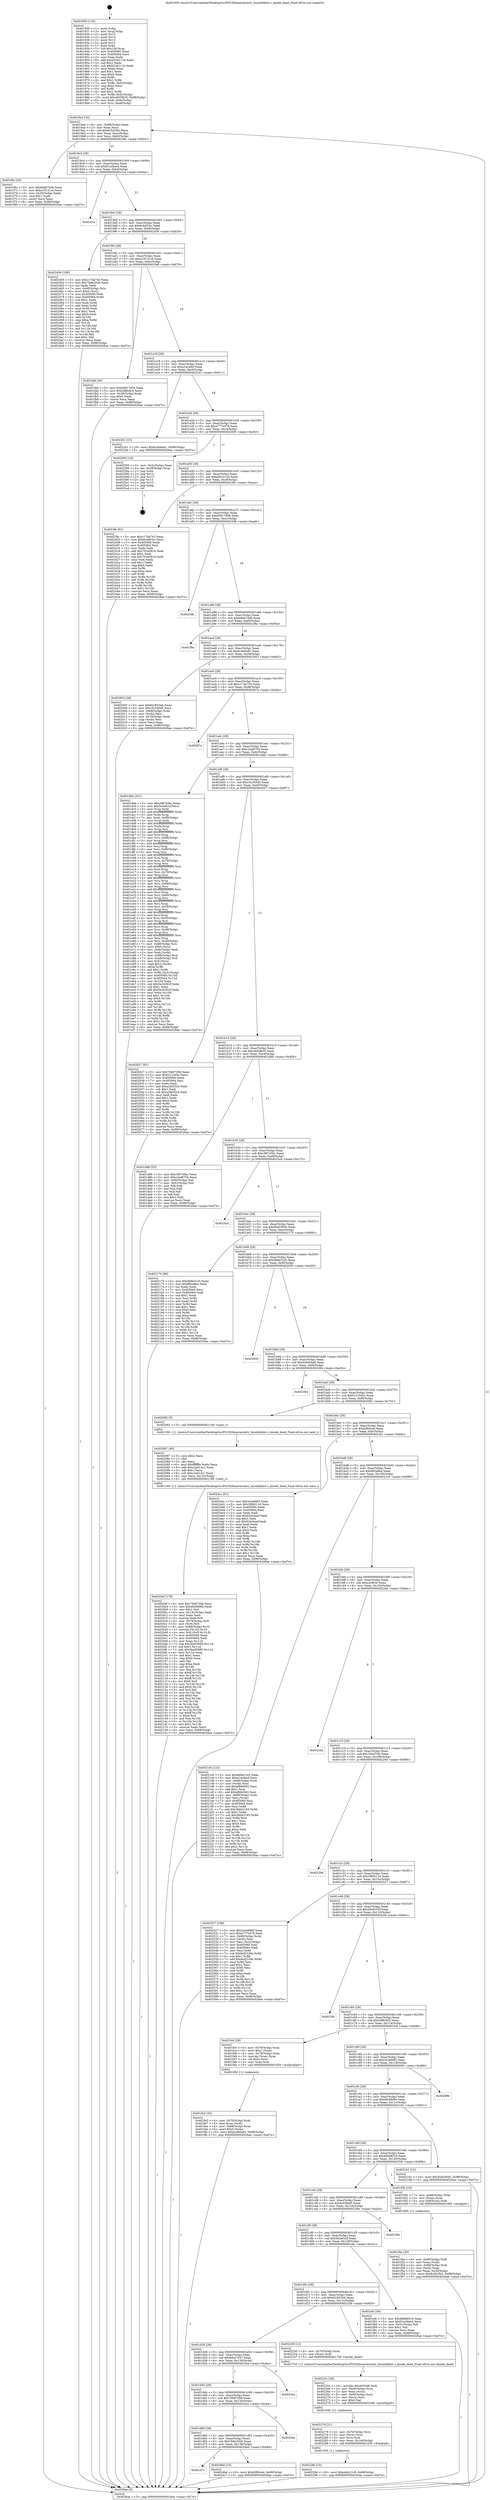 digraph "0x401930" {
  label = "0x401930 (/mnt/c/Users/mathe/Desktop/tcc/POCII/binaries/extr_linuxlibklist.c_knode_dead_Final-ollvm.out::main(0))"
  labelloc = "t"
  node[shape=record]

  Entry [label="",width=0.3,height=0.3,shape=circle,fillcolor=black,style=filled]
  "0x4019a4" [label="{
     0x4019a4 [32]\l
     | [instrs]\l
     &nbsp;&nbsp;0x4019a4 \<+6\>: mov -0x98(%rbp),%eax\l
     &nbsp;&nbsp;0x4019aa \<+2\>: mov %eax,%ecx\l
     &nbsp;&nbsp;0x4019ac \<+6\>: sub $0x8c5d1fb2,%ecx\l
     &nbsp;&nbsp;0x4019b2 \<+6\>: mov %eax,-0xac(%rbp)\l
     &nbsp;&nbsp;0x4019b8 \<+6\>: mov %ecx,-0xb0(%rbp)\l
     &nbsp;&nbsp;0x4019be \<+6\>: je 0000000000401f6c \<main+0x63c\>\l
  }"]
  "0x401f6c" [label="{
     0x401f6c [30]\l
     | [instrs]\l
     &nbsp;&nbsp;0x401f6c \<+5\>: mov $0xb6de74db,%eax\l
     &nbsp;&nbsp;0x401f71 \<+5\>: mov $0xa19131cd,%ecx\l
     &nbsp;&nbsp;0x401f76 \<+3\>: mov -0x30(%rbp),%edx\l
     &nbsp;&nbsp;0x401f79 \<+3\>: cmp $0x1,%edx\l
     &nbsp;&nbsp;0x401f7c \<+3\>: cmovl %ecx,%eax\l
     &nbsp;&nbsp;0x401f7f \<+6\>: mov %eax,-0x98(%rbp)\l
     &nbsp;&nbsp;0x401f85 \<+5\>: jmp 00000000004026ae \<main+0xd7e\>\l
  }"]
  "0x4019c4" [label="{
     0x4019c4 [28]\l
     | [instrs]\l
     &nbsp;&nbsp;0x4019c4 \<+5\>: jmp 00000000004019c9 \<main+0x99\>\l
     &nbsp;&nbsp;0x4019c9 \<+6\>: mov -0xac(%rbp),%eax\l
     &nbsp;&nbsp;0x4019cf \<+5\>: sub $0x91a2bac4,%eax\l
     &nbsp;&nbsp;0x4019d4 \<+6\>: mov %eax,-0xb4(%rbp)\l
     &nbsp;&nbsp;0x4019da \<+6\>: je 0000000000401f1a \<main+0x5ea\>\l
  }"]
  Exit [label="",width=0.3,height=0.3,shape=circle,fillcolor=black,style=filled,peripheries=2]
  "0x401f1a" [label="{
     0x401f1a\l
  }", style=dashed]
  "0x4019e0" [label="{
     0x4019e0 [28]\l
     | [instrs]\l
     &nbsp;&nbsp;0x4019e0 \<+5\>: jmp 00000000004019e5 \<main+0xb5\>\l
     &nbsp;&nbsp;0x4019e5 \<+6\>: mov -0xac(%rbp),%eax\l
     &nbsp;&nbsp;0x4019eb \<+5\>: sub $0x9c4df1bc,%eax\l
     &nbsp;&nbsp;0x4019f0 \<+6\>: mov %eax,-0xb8(%rbp)\l
     &nbsp;&nbsp;0x4019f6 \<+6\>: je 0000000000402459 \<main+0xb29\>\l
  }"]
  "0x401d7c" [label="{
     0x401d7c\l
  }", style=dashed]
  "0x402459" [label="{
     0x402459 [100]\l
     | [instrs]\l
     &nbsp;&nbsp;0x402459 \<+5\>: mov $0xc17da743,%eax\l
     &nbsp;&nbsp;0x40245e \<+5\>: mov $0x7b9e2026,%ecx\l
     &nbsp;&nbsp;0x402463 \<+2\>: xor %edx,%edx\l
     &nbsp;&nbsp;0x402465 \<+7\>: mov -0x90(%rbp),%rsi\l
     &nbsp;&nbsp;0x40246c \<+6\>: movl $0x0,(%rsi)\l
     &nbsp;&nbsp;0x402472 \<+7\>: mov 0x405060,%edi\l
     &nbsp;&nbsp;0x402479 \<+8\>: mov 0x405064,%r8d\l
     &nbsp;&nbsp;0x402481 \<+3\>: sub $0x1,%edx\l
     &nbsp;&nbsp;0x402484 \<+3\>: mov %edi,%r9d\l
     &nbsp;&nbsp;0x402487 \<+3\>: add %edx,%r9d\l
     &nbsp;&nbsp;0x40248a \<+4\>: imul %r9d,%edi\l
     &nbsp;&nbsp;0x40248e \<+3\>: and $0x1,%edi\l
     &nbsp;&nbsp;0x402491 \<+3\>: cmp $0x0,%edi\l
     &nbsp;&nbsp;0x402494 \<+4\>: sete %r10b\l
     &nbsp;&nbsp;0x402498 \<+4\>: cmp $0xa,%r8d\l
     &nbsp;&nbsp;0x40249c \<+4\>: setl %r11b\l
     &nbsp;&nbsp;0x4024a0 \<+3\>: mov %r10b,%bl\l
     &nbsp;&nbsp;0x4024a3 \<+3\>: and %r11b,%bl\l
     &nbsp;&nbsp;0x4024a6 \<+3\>: xor %r11b,%r10b\l
     &nbsp;&nbsp;0x4024a9 \<+3\>: or %r10b,%bl\l
     &nbsp;&nbsp;0x4024ac \<+3\>: test $0x1,%bl\l
     &nbsp;&nbsp;0x4024af \<+3\>: cmovne %ecx,%eax\l
     &nbsp;&nbsp;0x4024b2 \<+6\>: mov %eax,-0x98(%rbp)\l
     &nbsp;&nbsp;0x4024b8 \<+5\>: jmp 00000000004026ae \<main+0xd7e\>\l
  }"]
  "0x4019fc" [label="{
     0x4019fc [28]\l
     | [instrs]\l
     &nbsp;&nbsp;0x4019fc \<+5\>: jmp 0000000000401a01 \<main+0xd1\>\l
     &nbsp;&nbsp;0x401a01 \<+6\>: mov -0xac(%rbp),%eax\l
     &nbsp;&nbsp;0x401a07 \<+5\>: sub $0xa19131cd,%eax\l
     &nbsp;&nbsp;0x401a0c \<+6\>: mov %eax,-0xbc(%rbp)\l
     &nbsp;&nbsp;0x401a12 \<+6\>: je 0000000000401fa8 \<main+0x678\>\l
  }"]
  "0x4024bd" [label="{
     0x4024bd [15]\l
     | [instrs]\l
     &nbsp;&nbsp;0x4024bd \<+10\>: movl $0xfcf60ced,-0x98(%rbp)\l
     &nbsp;&nbsp;0x4024c7 \<+5\>: jmp 00000000004026ae \<main+0xd7e\>\l
  }"]
  "0x401fa8" [label="{
     0x401fa8 [30]\l
     | [instrs]\l
     &nbsp;&nbsp;0x401fa8 \<+5\>: mov $0xb5917d59,%eax\l
     &nbsp;&nbsp;0x401fad \<+5\>: mov $0x2df6c9c5,%ecx\l
     &nbsp;&nbsp;0x401fb2 \<+3\>: mov -0x30(%rbp),%edx\l
     &nbsp;&nbsp;0x401fb5 \<+3\>: cmp $0x0,%edx\l
     &nbsp;&nbsp;0x401fb8 \<+3\>: cmove %ecx,%eax\l
     &nbsp;&nbsp;0x401fbb \<+6\>: mov %eax,-0x98(%rbp)\l
     &nbsp;&nbsp;0x401fc1 \<+5\>: jmp 00000000004026ae \<main+0xd7e\>\l
  }"]
  "0x401a18" [label="{
     0x401a18 [28]\l
     | [instrs]\l
     &nbsp;&nbsp;0x401a18 \<+5\>: jmp 0000000000401a1d \<main+0xed\>\l
     &nbsp;&nbsp;0x401a1d \<+6\>: mov -0xac(%rbp),%eax\l
     &nbsp;&nbsp;0x401a23 \<+5\>: sub $0xa1ac40cf,%eax\l
     &nbsp;&nbsp;0x401a28 \<+6\>: mov %eax,-0xc0(%rbp)\l
     &nbsp;&nbsp;0x401a2e \<+6\>: je 0000000000402241 \<main+0x911\>\l
  }"]
  "0x401d60" [label="{
     0x401d60 [28]\l
     | [instrs]\l
     &nbsp;&nbsp;0x401d60 \<+5\>: jmp 0000000000401d65 \<main+0x435\>\l
     &nbsp;&nbsp;0x401d65 \<+6\>: mov -0xac(%rbp),%eax\l
     &nbsp;&nbsp;0x401d6b \<+5\>: sub $0x7b9e2026,%eax\l
     &nbsp;&nbsp;0x401d70 \<+6\>: mov %eax,-0x138(%rbp)\l
     &nbsp;&nbsp;0x401d76 \<+6\>: je 00000000004024bd \<main+0xb8d\>\l
  }"]
  "0x402241" [label="{
     0x402241 [15]\l
     | [instrs]\l
     &nbsp;&nbsp;0x402241 \<+10\>: movl $0xbc4b6a91,-0x98(%rbp)\l
     &nbsp;&nbsp;0x40224b \<+5\>: jmp 00000000004026ae \<main+0xd7e\>\l
  }"]
  "0x401a34" [label="{
     0x401a34 [28]\l
     | [instrs]\l
     &nbsp;&nbsp;0x401a34 \<+5\>: jmp 0000000000401a39 \<main+0x109\>\l
     &nbsp;&nbsp;0x401a39 \<+6\>: mov -0xac(%rbp),%eax\l
     &nbsp;&nbsp;0x401a3f \<+5\>: sub $0xa777ed78,%eax\l
     &nbsp;&nbsp;0x401a44 \<+6\>: mov %eax,-0xc4(%rbp)\l
     &nbsp;&nbsp;0x401a4a \<+6\>: je 0000000000402593 \<main+0xc63\>\l
  }"]
  "0x4025ea" [label="{
     0x4025ea\l
  }", style=dashed]
  "0x402593" [label="{
     0x402593 [18]\l
     | [instrs]\l
     &nbsp;&nbsp;0x402593 \<+3\>: mov -0x2c(%rbp),%eax\l
     &nbsp;&nbsp;0x402596 \<+4\>: lea -0x28(%rbp),%rsp\l
     &nbsp;&nbsp;0x40259a \<+1\>: pop %rbx\l
     &nbsp;&nbsp;0x40259b \<+2\>: pop %r12\l
     &nbsp;&nbsp;0x40259d \<+2\>: pop %r13\l
     &nbsp;&nbsp;0x40259f \<+2\>: pop %r14\l
     &nbsp;&nbsp;0x4025a1 \<+2\>: pop %r15\l
     &nbsp;&nbsp;0x4025a3 \<+1\>: pop %rbp\l
     &nbsp;&nbsp;0x4025a4 \<+1\>: ret\l
  }"]
  "0x401a50" [label="{
     0x401a50 [28]\l
     | [instrs]\l
     &nbsp;&nbsp;0x401a50 \<+5\>: jmp 0000000000401a55 \<main+0x125\>\l
     &nbsp;&nbsp;0x401a55 \<+6\>: mov -0xac(%rbp),%eax\l
     &nbsp;&nbsp;0x401a5b \<+5\>: sub $0xa94c21c9,%eax\l
     &nbsp;&nbsp;0x401a60 \<+6\>: mov %eax,-0xc8(%rbp)\l
     &nbsp;&nbsp;0x401a66 \<+6\>: je 00000000004023fe \<main+0xace\>\l
  }"]
  "0x401d44" [label="{
     0x401d44 [28]\l
     | [instrs]\l
     &nbsp;&nbsp;0x401d44 \<+5\>: jmp 0000000000401d49 \<main+0x419\>\l
     &nbsp;&nbsp;0x401d49 \<+6\>: mov -0xac(%rbp),%eax\l
     &nbsp;&nbsp;0x401d4f \<+5\>: sub $0x70b8730b,%eax\l
     &nbsp;&nbsp;0x401d54 \<+6\>: mov %eax,-0x134(%rbp)\l
     &nbsp;&nbsp;0x401d5a \<+6\>: je 00000000004025ea \<main+0xcba\>\l
  }"]
  "0x4023fe" [label="{
     0x4023fe [91]\l
     | [instrs]\l
     &nbsp;&nbsp;0x4023fe \<+5\>: mov $0xc17da743,%eax\l
     &nbsp;&nbsp;0x402403 \<+5\>: mov $0x9c4df1bc,%ecx\l
     &nbsp;&nbsp;0x402408 \<+7\>: mov 0x405060,%edx\l
     &nbsp;&nbsp;0x40240f \<+7\>: mov 0x405064,%esi\l
     &nbsp;&nbsp;0x402416 \<+2\>: mov %edx,%edi\l
     &nbsp;&nbsp;0x402418 \<+6\>: add $0x70340816,%edi\l
     &nbsp;&nbsp;0x40241e \<+3\>: sub $0x1,%edi\l
     &nbsp;&nbsp;0x402421 \<+6\>: sub $0x70340816,%edi\l
     &nbsp;&nbsp;0x402427 \<+3\>: imul %edi,%edx\l
     &nbsp;&nbsp;0x40242a \<+3\>: and $0x1,%edx\l
     &nbsp;&nbsp;0x40242d \<+3\>: cmp $0x0,%edx\l
     &nbsp;&nbsp;0x402430 \<+4\>: sete %r8b\l
     &nbsp;&nbsp;0x402434 \<+3\>: cmp $0xa,%esi\l
     &nbsp;&nbsp;0x402437 \<+4\>: setl %r9b\l
     &nbsp;&nbsp;0x40243b \<+3\>: mov %r8b,%r10b\l
     &nbsp;&nbsp;0x40243e \<+3\>: and %r9b,%r10b\l
     &nbsp;&nbsp;0x402441 \<+3\>: xor %r9b,%r8b\l
     &nbsp;&nbsp;0x402444 \<+3\>: or %r8b,%r10b\l
     &nbsp;&nbsp;0x402447 \<+4\>: test $0x1,%r10b\l
     &nbsp;&nbsp;0x40244b \<+3\>: cmovne %ecx,%eax\l
     &nbsp;&nbsp;0x40244e \<+6\>: mov %eax,-0x98(%rbp)\l
     &nbsp;&nbsp;0x402454 \<+5\>: jmp 00000000004026ae \<main+0xd7e\>\l
  }"]
  "0x401a6c" [label="{
     0x401a6c [28]\l
     | [instrs]\l
     &nbsp;&nbsp;0x401a6c \<+5\>: jmp 0000000000401a71 \<main+0x141\>\l
     &nbsp;&nbsp;0x401a71 \<+6\>: mov -0xac(%rbp),%eax\l
     &nbsp;&nbsp;0x401a77 \<+5\>: sub $0xb5917d59,%eax\l
     &nbsp;&nbsp;0x401a7c \<+6\>: mov %eax,-0xcc(%rbp)\l
     &nbsp;&nbsp;0x401a82 \<+6\>: je 00000000004023db \<main+0xaab\>\l
  }"]
  "0x4023ea" [label="{
     0x4023ea\l
  }", style=dashed]
  "0x4023db" [label="{
     0x4023db\l
  }", style=dashed]
  "0x401a88" [label="{
     0x401a88 [28]\l
     | [instrs]\l
     &nbsp;&nbsp;0x401a88 \<+5\>: jmp 0000000000401a8d \<main+0x15d\>\l
     &nbsp;&nbsp;0x401a8d \<+6\>: mov -0xac(%rbp),%eax\l
     &nbsp;&nbsp;0x401a93 \<+5\>: sub $0xb6de74db,%eax\l
     &nbsp;&nbsp;0x401a98 \<+6\>: mov %eax,-0xd0(%rbp)\l
     &nbsp;&nbsp;0x401a9e \<+6\>: je 0000000000401f8a \<main+0x65a\>\l
  }"]
  "0x40228e" [label="{
     0x40228e [15]\l
     | [instrs]\l
     &nbsp;&nbsp;0x40228e \<+10\>: movl $0xa94c21c9,-0x98(%rbp)\l
     &nbsp;&nbsp;0x402298 \<+5\>: jmp 00000000004026ae \<main+0xd7e\>\l
  }"]
  "0x401f8a" [label="{
     0x401f8a\l
  }", style=dashed]
  "0x401aa4" [label="{
     0x401aa4 [28]\l
     | [instrs]\l
     &nbsp;&nbsp;0x401aa4 \<+5\>: jmp 0000000000401aa9 \<main+0x179\>\l
     &nbsp;&nbsp;0x401aa9 \<+6\>: mov -0xac(%rbp),%eax\l
     &nbsp;&nbsp;0x401aaf \<+5\>: sub $0xbc4b6a91,%eax\l
     &nbsp;&nbsp;0x401ab4 \<+6\>: mov %eax,-0xd4(%rbp)\l
     &nbsp;&nbsp;0x401aba \<+6\>: je 0000000000402003 \<main+0x6d3\>\l
  }"]
  "0x402279" [label="{
     0x402279 [21]\l
     | [instrs]\l
     &nbsp;&nbsp;0x402279 \<+4\>: mov -0x70(%rbp),%rcx\l
     &nbsp;&nbsp;0x40227d \<+3\>: mov (%rcx),%rcx\l
     &nbsp;&nbsp;0x402280 \<+3\>: mov %rcx,%rdi\l
     &nbsp;&nbsp;0x402283 \<+6\>: mov %eax,-0x140(%rbp)\l
     &nbsp;&nbsp;0x402289 \<+5\>: call 0000000000401030 \<free@plt\>\l
     | [calls]\l
     &nbsp;&nbsp;0x401030 \{1\} (unknown)\l
  }"]
  "0x402003" [label="{
     0x402003 [36]\l
     | [instrs]\l
     &nbsp;&nbsp;0x402003 \<+5\>: mov $0x62c82344,%eax\l
     &nbsp;&nbsp;0x402008 \<+5\>: mov $0xc5c345d5,%ecx\l
     &nbsp;&nbsp;0x40200d \<+4\>: mov -0x68(%rbp),%rdx\l
     &nbsp;&nbsp;0x402011 \<+2\>: mov (%rdx),%esi\l
     &nbsp;&nbsp;0x402013 \<+4\>: mov -0x78(%rbp),%rdx\l
     &nbsp;&nbsp;0x402017 \<+2\>: cmp (%rdx),%esi\l
     &nbsp;&nbsp;0x402019 \<+3\>: cmovl %ecx,%eax\l
     &nbsp;&nbsp;0x40201c \<+6\>: mov %eax,-0x98(%rbp)\l
     &nbsp;&nbsp;0x402022 \<+5\>: jmp 00000000004026ae \<main+0xd7e\>\l
  }"]
  "0x401ac0" [label="{
     0x401ac0 [28]\l
     | [instrs]\l
     &nbsp;&nbsp;0x401ac0 \<+5\>: jmp 0000000000401ac5 \<main+0x195\>\l
     &nbsp;&nbsp;0x401ac5 \<+6\>: mov -0xac(%rbp),%eax\l
     &nbsp;&nbsp;0x401acb \<+5\>: sub $0xc17da743,%eax\l
     &nbsp;&nbsp;0x401ad0 \<+6\>: mov %eax,-0xd8(%rbp)\l
     &nbsp;&nbsp;0x401ad6 \<+6\>: je 000000000040267a \<main+0xd4a\>\l
  }"]
  "0x40225c" [label="{
     0x40225c [29]\l
     | [instrs]\l
     &nbsp;&nbsp;0x40225c \<+10\>: movabs $0x4030d6,%rdi\l
     &nbsp;&nbsp;0x402266 \<+4\>: mov -0x60(%rbp),%rcx\l
     &nbsp;&nbsp;0x40226a \<+2\>: mov %eax,(%rcx)\l
     &nbsp;&nbsp;0x40226c \<+4\>: mov -0x60(%rbp),%rcx\l
     &nbsp;&nbsp;0x402270 \<+2\>: mov (%rcx),%esi\l
     &nbsp;&nbsp;0x402272 \<+2\>: mov $0x0,%al\l
     &nbsp;&nbsp;0x402274 \<+5\>: call 0000000000401040 \<printf@plt\>\l
     | [calls]\l
     &nbsp;&nbsp;0x401040 \{1\} (unknown)\l
  }"]
  "0x40267a" [label="{
     0x40267a\l
  }", style=dashed]
  "0x401adc" [label="{
     0x401adc [28]\l
     | [instrs]\l
     &nbsp;&nbsp;0x401adc \<+5\>: jmp 0000000000401ae1 \<main+0x1b1\>\l
     &nbsp;&nbsp;0x401ae1 \<+6\>: mov -0xac(%rbp),%eax\l
     &nbsp;&nbsp;0x401ae7 \<+5\>: sub $0xc2ad6704,%eax\l
     &nbsp;&nbsp;0x401aec \<+6\>: mov %eax,-0xdc(%rbp)\l
     &nbsp;&nbsp;0x401af2 \<+6\>: je 0000000000401dbb \<main+0x48b\>\l
  }"]
  "0x401d28" [label="{
     0x401d28 [28]\l
     | [instrs]\l
     &nbsp;&nbsp;0x401d28 \<+5\>: jmp 0000000000401d2d \<main+0x3fd\>\l
     &nbsp;&nbsp;0x401d2d \<+6\>: mov -0xac(%rbp),%eax\l
     &nbsp;&nbsp;0x401d33 \<+5\>: sub $0x6dce7037,%eax\l
     &nbsp;&nbsp;0x401d38 \<+6\>: mov %eax,-0x130(%rbp)\l
     &nbsp;&nbsp;0x401d3e \<+6\>: je 00000000004023ea \<main+0xaba\>\l
  }"]
  "0x401dbb" [label="{
     0x401dbb [321]\l
     | [instrs]\l
     &nbsp;&nbsp;0x401dbb \<+5\>: mov $0xc987e5bc,%eax\l
     &nbsp;&nbsp;0x401dc0 \<+5\>: mov $0x5e2e62cf,%ecx\l
     &nbsp;&nbsp;0x401dc5 \<+3\>: mov %rsp,%rdx\l
     &nbsp;&nbsp;0x401dc8 \<+4\>: add $0xfffffffffffffff0,%rdx\l
     &nbsp;&nbsp;0x401dcc \<+3\>: mov %rdx,%rsp\l
     &nbsp;&nbsp;0x401dcf \<+7\>: mov %rdx,-0x90(%rbp)\l
     &nbsp;&nbsp;0x401dd6 \<+3\>: mov %rsp,%rdx\l
     &nbsp;&nbsp;0x401dd9 \<+4\>: add $0xfffffffffffffff0,%rdx\l
     &nbsp;&nbsp;0x401ddd \<+3\>: mov %rdx,%rsp\l
     &nbsp;&nbsp;0x401de0 \<+3\>: mov %rsp,%rsi\l
     &nbsp;&nbsp;0x401de3 \<+4\>: add $0xfffffffffffffff0,%rsi\l
     &nbsp;&nbsp;0x401de7 \<+3\>: mov %rsi,%rsp\l
     &nbsp;&nbsp;0x401dea \<+7\>: mov %rsi,-0x88(%rbp)\l
     &nbsp;&nbsp;0x401df1 \<+3\>: mov %rsp,%rsi\l
     &nbsp;&nbsp;0x401df4 \<+4\>: add $0xfffffffffffffff0,%rsi\l
     &nbsp;&nbsp;0x401df8 \<+3\>: mov %rsi,%rsp\l
     &nbsp;&nbsp;0x401dfb \<+4\>: mov %rsi,-0x80(%rbp)\l
     &nbsp;&nbsp;0x401dff \<+3\>: mov %rsp,%rsi\l
     &nbsp;&nbsp;0x401e02 \<+4\>: add $0xfffffffffffffff0,%rsi\l
     &nbsp;&nbsp;0x401e06 \<+3\>: mov %rsi,%rsp\l
     &nbsp;&nbsp;0x401e09 \<+4\>: mov %rsi,-0x78(%rbp)\l
     &nbsp;&nbsp;0x401e0d \<+3\>: mov %rsp,%rsi\l
     &nbsp;&nbsp;0x401e10 \<+4\>: add $0xfffffffffffffff0,%rsi\l
     &nbsp;&nbsp;0x401e14 \<+3\>: mov %rsi,%rsp\l
     &nbsp;&nbsp;0x401e17 \<+4\>: mov %rsi,-0x70(%rbp)\l
     &nbsp;&nbsp;0x401e1b \<+3\>: mov %rsp,%rsi\l
     &nbsp;&nbsp;0x401e1e \<+4\>: add $0xfffffffffffffff0,%rsi\l
     &nbsp;&nbsp;0x401e22 \<+3\>: mov %rsi,%rsp\l
     &nbsp;&nbsp;0x401e25 \<+4\>: mov %rsi,-0x68(%rbp)\l
     &nbsp;&nbsp;0x401e29 \<+3\>: mov %rsp,%rsi\l
     &nbsp;&nbsp;0x401e2c \<+4\>: add $0xfffffffffffffff0,%rsi\l
     &nbsp;&nbsp;0x401e30 \<+3\>: mov %rsi,%rsp\l
     &nbsp;&nbsp;0x401e33 \<+4\>: mov %rsi,-0x60(%rbp)\l
     &nbsp;&nbsp;0x401e37 \<+3\>: mov %rsp,%rsi\l
     &nbsp;&nbsp;0x401e3a \<+4\>: add $0xfffffffffffffff0,%rsi\l
     &nbsp;&nbsp;0x401e3e \<+3\>: mov %rsi,%rsp\l
     &nbsp;&nbsp;0x401e41 \<+4\>: mov %rsi,-0x58(%rbp)\l
     &nbsp;&nbsp;0x401e45 \<+3\>: mov %rsp,%rsi\l
     &nbsp;&nbsp;0x401e48 \<+4\>: add $0xfffffffffffffff0,%rsi\l
     &nbsp;&nbsp;0x401e4c \<+3\>: mov %rsi,%rsp\l
     &nbsp;&nbsp;0x401e4f \<+4\>: mov %rsi,-0x50(%rbp)\l
     &nbsp;&nbsp;0x401e53 \<+3\>: mov %rsp,%rsi\l
     &nbsp;&nbsp;0x401e56 \<+4\>: add $0xfffffffffffffff0,%rsi\l
     &nbsp;&nbsp;0x401e5a \<+3\>: mov %rsi,%rsp\l
     &nbsp;&nbsp;0x401e5d \<+4\>: mov %rsi,-0x48(%rbp)\l
     &nbsp;&nbsp;0x401e61 \<+3\>: mov %rsp,%rsi\l
     &nbsp;&nbsp;0x401e64 \<+4\>: add $0xfffffffffffffff0,%rsi\l
     &nbsp;&nbsp;0x401e68 \<+3\>: mov %rsi,%rsp\l
     &nbsp;&nbsp;0x401e6b \<+4\>: mov %rsi,-0x40(%rbp)\l
     &nbsp;&nbsp;0x401e6f \<+7\>: mov -0x90(%rbp),%rsi\l
     &nbsp;&nbsp;0x401e76 \<+6\>: movl $0x0,(%rsi)\l
     &nbsp;&nbsp;0x401e7c \<+6\>: mov -0x9c(%rbp),%edi\l
     &nbsp;&nbsp;0x401e82 \<+2\>: mov %edi,(%rdx)\l
     &nbsp;&nbsp;0x401e84 \<+7\>: mov -0x88(%rbp),%rsi\l
     &nbsp;&nbsp;0x401e8b \<+7\>: mov -0xa8(%rbp),%r8\l
     &nbsp;&nbsp;0x401e92 \<+3\>: mov %r8,(%rsi)\l
     &nbsp;&nbsp;0x401e95 \<+3\>: cmpl $0x2,(%rdx)\l
     &nbsp;&nbsp;0x401e98 \<+4\>: setne %r9b\l
     &nbsp;&nbsp;0x401e9c \<+4\>: and $0x1,%r9b\l
     &nbsp;&nbsp;0x401ea0 \<+4\>: mov %r9b,-0x31(%rbp)\l
     &nbsp;&nbsp;0x401ea4 \<+8\>: mov 0x405060,%r10d\l
     &nbsp;&nbsp;0x401eac \<+8\>: mov 0x405064,%r11d\l
     &nbsp;&nbsp;0x401eb4 \<+3\>: mov %r10d,%ebx\l
     &nbsp;&nbsp;0x401eb7 \<+6\>: sub $0x5a34362f,%ebx\l
     &nbsp;&nbsp;0x401ebd \<+3\>: sub $0x1,%ebx\l
     &nbsp;&nbsp;0x401ec0 \<+6\>: add $0x5a34362f,%ebx\l
     &nbsp;&nbsp;0x401ec6 \<+4\>: imul %ebx,%r10d\l
     &nbsp;&nbsp;0x401eca \<+4\>: and $0x1,%r10d\l
     &nbsp;&nbsp;0x401ece \<+4\>: cmp $0x0,%r10d\l
     &nbsp;&nbsp;0x401ed2 \<+4\>: sete %r9b\l
     &nbsp;&nbsp;0x401ed6 \<+4\>: cmp $0xa,%r11d\l
     &nbsp;&nbsp;0x401eda \<+4\>: setl %r14b\l
     &nbsp;&nbsp;0x401ede \<+3\>: mov %r9b,%r15b\l
     &nbsp;&nbsp;0x401ee1 \<+3\>: and %r14b,%r15b\l
     &nbsp;&nbsp;0x401ee4 \<+3\>: xor %r14b,%r9b\l
     &nbsp;&nbsp;0x401ee7 \<+3\>: or %r9b,%r15b\l
     &nbsp;&nbsp;0x401eea \<+4\>: test $0x1,%r15b\l
     &nbsp;&nbsp;0x401eee \<+3\>: cmovne %ecx,%eax\l
     &nbsp;&nbsp;0x401ef1 \<+6\>: mov %eax,-0x98(%rbp)\l
     &nbsp;&nbsp;0x401ef7 \<+5\>: jmp 00000000004026ae \<main+0xd7e\>\l
  }"]
  "0x401af8" [label="{
     0x401af8 [28]\l
     | [instrs]\l
     &nbsp;&nbsp;0x401af8 \<+5\>: jmp 0000000000401afd \<main+0x1cd\>\l
     &nbsp;&nbsp;0x401afd \<+6\>: mov -0xac(%rbp),%eax\l
     &nbsp;&nbsp;0x401b03 \<+5\>: sub $0xc5c345d5,%eax\l
     &nbsp;&nbsp;0x401b08 \<+6\>: mov %eax,-0xe0(%rbp)\l
     &nbsp;&nbsp;0x401b0e \<+6\>: je 0000000000402027 \<main+0x6f7\>\l
  }"]
  "0x402250" [label="{
     0x402250 [12]\l
     | [instrs]\l
     &nbsp;&nbsp;0x402250 \<+4\>: mov -0x70(%rbp),%rax\l
     &nbsp;&nbsp;0x402254 \<+3\>: mov (%rax),%rdi\l
     &nbsp;&nbsp;0x402257 \<+5\>: call 0000000000401750 \<knode_dead\>\l
     | [calls]\l
     &nbsp;&nbsp;0x401750 \{1\} (/mnt/c/Users/mathe/Desktop/tcc/POCII/binaries/extr_linuxlibklist.c_knode_dead_Final-ollvm.out::knode_dead)\l
  }"]
  "0x402027" [label="{
     0x402027 [91]\l
     | [instrs]\l
     &nbsp;&nbsp;0x402027 \<+5\>: mov $0x70b8730b,%eax\l
     &nbsp;&nbsp;0x40202c \<+5\>: mov $0xf1210d3c,%ecx\l
     &nbsp;&nbsp;0x402031 \<+7\>: mov 0x405060,%edx\l
     &nbsp;&nbsp;0x402038 \<+7\>: mov 0x405064,%esi\l
     &nbsp;&nbsp;0x40203f \<+2\>: mov %edx,%edi\l
     &nbsp;&nbsp;0x402041 \<+6\>: add $0xa2fd3524,%edi\l
     &nbsp;&nbsp;0x402047 \<+3\>: sub $0x1,%edi\l
     &nbsp;&nbsp;0x40204a \<+6\>: sub $0xa2fd3524,%edi\l
     &nbsp;&nbsp;0x402050 \<+3\>: imul %edi,%edx\l
     &nbsp;&nbsp;0x402053 \<+3\>: and $0x1,%edx\l
     &nbsp;&nbsp;0x402056 \<+3\>: cmp $0x0,%edx\l
     &nbsp;&nbsp;0x402059 \<+4\>: sete %r8b\l
     &nbsp;&nbsp;0x40205d \<+3\>: cmp $0xa,%esi\l
     &nbsp;&nbsp;0x402060 \<+4\>: setl %r9b\l
     &nbsp;&nbsp;0x402064 \<+3\>: mov %r8b,%r10b\l
     &nbsp;&nbsp;0x402067 \<+3\>: and %r9b,%r10b\l
     &nbsp;&nbsp;0x40206a \<+3\>: xor %r9b,%r8b\l
     &nbsp;&nbsp;0x40206d \<+3\>: or %r8b,%r10b\l
     &nbsp;&nbsp;0x402070 \<+4\>: test $0x1,%r10b\l
     &nbsp;&nbsp;0x402074 \<+3\>: cmovne %ecx,%eax\l
     &nbsp;&nbsp;0x402077 \<+6\>: mov %eax,-0x98(%rbp)\l
     &nbsp;&nbsp;0x40207d \<+5\>: jmp 00000000004026ae \<main+0xd7e\>\l
  }"]
  "0x401b14" [label="{
     0x401b14 [28]\l
     | [instrs]\l
     &nbsp;&nbsp;0x401b14 \<+5\>: jmp 0000000000401b19 \<main+0x1e9\>\l
     &nbsp;&nbsp;0x401b19 \<+6\>: mov -0xac(%rbp),%eax\l
     &nbsp;&nbsp;0x401b1f \<+5\>: sub $0xc603fb35,%eax\l
     &nbsp;&nbsp;0x401b24 \<+6\>: mov %eax,-0xe4(%rbp)\l
     &nbsp;&nbsp;0x401b2a \<+6\>: je 0000000000401d86 \<main+0x456\>\l
  }"]
  "0x4020af" [label="{
     0x4020af [178]\l
     | [instrs]\l
     &nbsp;&nbsp;0x4020af \<+5\>: mov $0x70b8730b,%ecx\l
     &nbsp;&nbsp;0x4020b4 \<+5\>: mov $0x46c689f4,%edx\l
     &nbsp;&nbsp;0x4020b9 \<+3\>: mov $0x1,%sil\l
     &nbsp;&nbsp;0x4020bc \<+6\>: mov -0x13c(%rbp),%edi\l
     &nbsp;&nbsp;0x4020c2 \<+3\>: imul %eax,%edi\l
     &nbsp;&nbsp;0x4020c5 \<+3\>: movslq %edi,%r8\l
     &nbsp;&nbsp;0x4020c8 \<+4\>: mov -0x70(%rbp),%r9\l
     &nbsp;&nbsp;0x4020cc \<+3\>: mov (%r9),%r9\l
     &nbsp;&nbsp;0x4020cf \<+4\>: mov -0x68(%rbp),%r10\l
     &nbsp;&nbsp;0x4020d3 \<+3\>: movslq (%r10),%r10\l
     &nbsp;&nbsp;0x4020d6 \<+4\>: mov %r8,(%r9,%r10,8)\l
     &nbsp;&nbsp;0x4020da \<+7\>: mov 0x405060,%eax\l
     &nbsp;&nbsp;0x4020e1 \<+7\>: mov 0x405064,%edi\l
     &nbsp;&nbsp;0x4020e8 \<+3\>: mov %eax,%r11d\l
     &nbsp;&nbsp;0x4020eb \<+7\>: sub $0x5ba05985,%r11d\l
     &nbsp;&nbsp;0x4020f2 \<+4\>: sub $0x1,%r11d\l
     &nbsp;&nbsp;0x4020f6 \<+7\>: add $0x5ba05985,%r11d\l
     &nbsp;&nbsp;0x4020fd \<+4\>: imul %r11d,%eax\l
     &nbsp;&nbsp;0x402101 \<+3\>: and $0x1,%eax\l
     &nbsp;&nbsp;0x402104 \<+3\>: cmp $0x0,%eax\l
     &nbsp;&nbsp;0x402107 \<+3\>: sete %bl\l
     &nbsp;&nbsp;0x40210a \<+3\>: cmp $0xa,%edi\l
     &nbsp;&nbsp;0x40210d \<+4\>: setl %r14b\l
     &nbsp;&nbsp;0x402111 \<+3\>: mov %bl,%r15b\l
     &nbsp;&nbsp;0x402114 \<+4\>: xor $0xff,%r15b\l
     &nbsp;&nbsp;0x402118 \<+3\>: mov %r14b,%r12b\l
     &nbsp;&nbsp;0x40211b \<+4\>: xor $0xff,%r12b\l
     &nbsp;&nbsp;0x40211f \<+4\>: xor $0x0,%sil\l
     &nbsp;&nbsp;0x402123 \<+3\>: mov %r15b,%r13b\l
     &nbsp;&nbsp;0x402126 \<+4\>: and $0x0,%r13b\l
     &nbsp;&nbsp;0x40212a \<+3\>: and %sil,%bl\l
     &nbsp;&nbsp;0x40212d \<+3\>: mov %r12b,%al\l
     &nbsp;&nbsp;0x402130 \<+2\>: and $0x0,%al\l
     &nbsp;&nbsp;0x402132 \<+3\>: and %sil,%r14b\l
     &nbsp;&nbsp;0x402135 \<+3\>: or %bl,%r13b\l
     &nbsp;&nbsp;0x402138 \<+3\>: or %r14b,%al\l
     &nbsp;&nbsp;0x40213b \<+3\>: xor %al,%r13b\l
     &nbsp;&nbsp;0x40213e \<+3\>: or %r12b,%r15b\l
     &nbsp;&nbsp;0x402141 \<+4\>: xor $0xff,%r15b\l
     &nbsp;&nbsp;0x402145 \<+4\>: or $0x0,%sil\l
     &nbsp;&nbsp;0x402149 \<+3\>: and %sil,%r15b\l
     &nbsp;&nbsp;0x40214c \<+3\>: or %r15b,%r13b\l
     &nbsp;&nbsp;0x40214f \<+4\>: test $0x1,%r13b\l
     &nbsp;&nbsp;0x402153 \<+3\>: cmovne %edx,%ecx\l
     &nbsp;&nbsp;0x402156 \<+6\>: mov %ecx,-0x98(%rbp)\l
     &nbsp;&nbsp;0x40215c \<+5\>: jmp 00000000004026ae \<main+0xd7e\>\l
  }"]
  "0x401d86" [label="{
     0x401d86 [53]\l
     | [instrs]\l
     &nbsp;&nbsp;0x401d86 \<+5\>: mov $0xc987e5bc,%eax\l
     &nbsp;&nbsp;0x401d8b \<+5\>: mov $0xc2ad6704,%ecx\l
     &nbsp;&nbsp;0x401d90 \<+6\>: mov -0x92(%rbp),%dl\l
     &nbsp;&nbsp;0x401d96 \<+7\>: mov -0x91(%rbp),%sil\l
     &nbsp;&nbsp;0x401d9d \<+3\>: mov %dl,%dil\l
     &nbsp;&nbsp;0x401da0 \<+3\>: and %sil,%dil\l
     &nbsp;&nbsp;0x401da3 \<+3\>: xor %sil,%dl\l
     &nbsp;&nbsp;0x401da6 \<+3\>: or %dl,%dil\l
     &nbsp;&nbsp;0x401da9 \<+4\>: test $0x1,%dil\l
     &nbsp;&nbsp;0x401dad \<+3\>: cmovne %ecx,%eax\l
     &nbsp;&nbsp;0x401db0 \<+6\>: mov %eax,-0x98(%rbp)\l
     &nbsp;&nbsp;0x401db6 \<+5\>: jmp 00000000004026ae \<main+0xd7e\>\l
  }"]
  "0x401b30" [label="{
     0x401b30 [28]\l
     | [instrs]\l
     &nbsp;&nbsp;0x401b30 \<+5\>: jmp 0000000000401b35 \<main+0x205\>\l
     &nbsp;&nbsp;0x401b35 \<+6\>: mov -0xac(%rbp),%eax\l
     &nbsp;&nbsp;0x401b3b \<+5\>: sub $0xc987e5bc,%eax\l
     &nbsp;&nbsp;0x401b40 \<+6\>: mov %eax,-0xe8(%rbp)\l
     &nbsp;&nbsp;0x401b46 \<+6\>: je 00000000004025a5 \<main+0xc75\>\l
  }"]
  "0x4026ae" [label="{
     0x4026ae [5]\l
     | [instrs]\l
     &nbsp;&nbsp;0x4026ae \<+5\>: jmp 00000000004019a4 \<main+0x74\>\l
  }"]
  "0x401930" [label="{
     0x401930 [116]\l
     | [instrs]\l
     &nbsp;&nbsp;0x401930 \<+1\>: push %rbp\l
     &nbsp;&nbsp;0x401931 \<+3\>: mov %rsp,%rbp\l
     &nbsp;&nbsp;0x401934 \<+2\>: push %r15\l
     &nbsp;&nbsp;0x401936 \<+2\>: push %r14\l
     &nbsp;&nbsp;0x401938 \<+2\>: push %r13\l
     &nbsp;&nbsp;0x40193a \<+2\>: push %r12\l
     &nbsp;&nbsp;0x40193c \<+1\>: push %rbx\l
     &nbsp;&nbsp;0x40193d \<+7\>: sub $0x138,%rsp\l
     &nbsp;&nbsp;0x401944 \<+7\>: mov 0x405060,%eax\l
     &nbsp;&nbsp;0x40194b \<+7\>: mov 0x405064,%ecx\l
     &nbsp;&nbsp;0x401952 \<+2\>: mov %eax,%edx\l
     &nbsp;&nbsp;0x401954 \<+6\>: add $0xb33d111b,%edx\l
     &nbsp;&nbsp;0x40195a \<+3\>: sub $0x1,%edx\l
     &nbsp;&nbsp;0x40195d \<+6\>: sub $0xb33d111b,%edx\l
     &nbsp;&nbsp;0x401963 \<+3\>: imul %edx,%eax\l
     &nbsp;&nbsp;0x401966 \<+3\>: and $0x1,%eax\l
     &nbsp;&nbsp;0x401969 \<+3\>: cmp $0x0,%eax\l
     &nbsp;&nbsp;0x40196c \<+4\>: sete %r8b\l
     &nbsp;&nbsp;0x401970 \<+4\>: and $0x1,%r8b\l
     &nbsp;&nbsp;0x401974 \<+7\>: mov %r8b,-0x92(%rbp)\l
     &nbsp;&nbsp;0x40197b \<+3\>: cmp $0xa,%ecx\l
     &nbsp;&nbsp;0x40197e \<+4\>: setl %r8b\l
     &nbsp;&nbsp;0x401982 \<+4\>: and $0x1,%r8b\l
     &nbsp;&nbsp;0x401986 \<+7\>: mov %r8b,-0x91(%rbp)\l
     &nbsp;&nbsp;0x40198d \<+10\>: movl $0xc603fb35,-0x98(%rbp)\l
     &nbsp;&nbsp;0x401997 \<+6\>: mov %edi,-0x9c(%rbp)\l
     &nbsp;&nbsp;0x40199d \<+7\>: mov %rsi,-0xa8(%rbp)\l
  }"]
  "0x402087" [label="{
     0x402087 [40]\l
     | [instrs]\l
     &nbsp;&nbsp;0x402087 \<+5\>: mov $0x2,%ecx\l
     &nbsp;&nbsp;0x40208c \<+1\>: cltd\l
     &nbsp;&nbsp;0x40208d \<+2\>: idiv %ecx\l
     &nbsp;&nbsp;0x40208f \<+6\>: imul $0xfffffffe,%edx,%ecx\l
     &nbsp;&nbsp;0x402095 \<+6\>: add $0xc2ad14c1,%ecx\l
     &nbsp;&nbsp;0x40209b \<+3\>: add $0x1,%ecx\l
     &nbsp;&nbsp;0x40209e \<+6\>: sub $0xc2ad14c1,%ecx\l
     &nbsp;&nbsp;0x4020a4 \<+6\>: mov %ecx,-0x13c(%rbp)\l
     &nbsp;&nbsp;0x4020aa \<+5\>: call 0000000000401160 \<next_i\>\l
     | [calls]\l
     &nbsp;&nbsp;0x401160 \{1\} (/mnt/c/Users/mathe/Desktop/tcc/POCII/binaries/extr_linuxlibklist.c_knode_dead_Final-ollvm.out::next_i)\l
  }"]
  "0x401fe3" [label="{
     0x401fe3 [32]\l
     | [instrs]\l
     &nbsp;&nbsp;0x401fe3 \<+4\>: mov -0x70(%rbp),%rdi\l
     &nbsp;&nbsp;0x401fe7 \<+3\>: mov %rax,(%rdi)\l
     &nbsp;&nbsp;0x401fea \<+4\>: mov -0x68(%rbp),%rax\l
     &nbsp;&nbsp;0x401fee \<+6\>: movl $0x0,(%rax)\l
     &nbsp;&nbsp;0x401ff4 \<+10\>: movl $0xbc4b6a91,-0x98(%rbp)\l
     &nbsp;&nbsp;0x401ffe \<+5\>: jmp 00000000004026ae \<main+0xd7e\>\l
  }"]
  "0x4025a5" [label="{
     0x4025a5\l
  }", style=dashed]
  "0x401b4c" [label="{
     0x401b4c [28]\l
     | [instrs]\l
     &nbsp;&nbsp;0x401b4c \<+5\>: jmp 0000000000401b51 \<main+0x221\>\l
     &nbsp;&nbsp;0x401b51 \<+6\>: mov -0xac(%rbp),%eax\l
     &nbsp;&nbsp;0x401b57 \<+5\>: sub $0xd5a03945,%eax\l
     &nbsp;&nbsp;0x401b5c \<+6\>: mov %eax,-0xec(%rbp)\l
     &nbsp;&nbsp;0x401b62 \<+6\>: je 0000000000402170 \<main+0x840\>\l
  }"]
  "0x401f4e" [label="{
     0x401f4e [30]\l
     | [instrs]\l
     &nbsp;&nbsp;0x401f4e \<+4\>: mov -0x80(%rbp),%rdi\l
     &nbsp;&nbsp;0x401f52 \<+2\>: mov %eax,(%rdi)\l
     &nbsp;&nbsp;0x401f54 \<+4\>: mov -0x80(%rbp),%rdi\l
     &nbsp;&nbsp;0x401f58 \<+2\>: mov (%rdi),%eax\l
     &nbsp;&nbsp;0x401f5a \<+3\>: mov %eax,-0x30(%rbp)\l
     &nbsp;&nbsp;0x401f5d \<+10\>: movl $0x8c5d1fb2,-0x98(%rbp)\l
     &nbsp;&nbsp;0x401f67 \<+5\>: jmp 00000000004026ae \<main+0xd7e\>\l
  }"]
  "0x402170" [label="{
     0x402170 [86]\l
     | [instrs]\l
     &nbsp;&nbsp;0x402170 \<+5\>: mov $0xdb9e31e5,%eax\l
     &nbsp;&nbsp;0x402175 \<+5\>: mov $0x982a8e4,%ecx\l
     &nbsp;&nbsp;0x40217a \<+2\>: xor %edx,%edx\l
     &nbsp;&nbsp;0x40217c \<+7\>: mov 0x405060,%esi\l
     &nbsp;&nbsp;0x402183 \<+7\>: mov 0x405064,%edi\l
     &nbsp;&nbsp;0x40218a \<+3\>: sub $0x1,%edx\l
     &nbsp;&nbsp;0x40218d \<+3\>: mov %esi,%r8d\l
     &nbsp;&nbsp;0x402190 \<+3\>: add %edx,%r8d\l
     &nbsp;&nbsp;0x402193 \<+4\>: imul %r8d,%esi\l
     &nbsp;&nbsp;0x402197 \<+3\>: and $0x1,%esi\l
     &nbsp;&nbsp;0x40219a \<+3\>: cmp $0x0,%esi\l
     &nbsp;&nbsp;0x40219d \<+4\>: sete %r9b\l
     &nbsp;&nbsp;0x4021a1 \<+3\>: cmp $0xa,%edi\l
     &nbsp;&nbsp;0x4021a4 \<+4\>: setl %r10b\l
     &nbsp;&nbsp;0x4021a8 \<+3\>: mov %r9b,%r11b\l
     &nbsp;&nbsp;0x4021ab \<+3\>: and %r10b,%r11b\l
     &nbsp;&nbsp;0x4021ae \<+3\>: xor %r10b,%r9b\l
     &nbsp;&nbsp;0x4021b1 \<+3\>: or %r9b,%r11b\l
     &nbsp;&nbsp;0x4021b4 \<+4\>: test $0x1,%r11b\l
     &nbsp;&nbsp;0x4021b8 \<+3\>: cmovne %ecx,%eax\l
     &nbsp;&nbsp;0x4021bb \<+6\>: mov %eax,-0x98(%rbp)\l
     &nbsp;&nbsp;0x4021c1 \<+5\>: jmp 00000000004026ae \<main+0xd7e\>\l
  }"]
  "0x401b68" [label="{
     0x401b68 [28]\l
     | [instrs]\l
     &nbsp;&nbsp;0x401b68 \<+5\>: jmp 0000000000401b6d \<main+0x23d\>\l
     &nbsp;&nbsp;0x401b6d \<+6\>: mov -0xac(%rbp),%eax\l
     &nbsp;&nbsp;0x401b73 \<+5\>: sub $0xdb9e31e5,%eax\l
     &nbsp;&nbsp;0x401b78 \<+6\>: mov %eax,-0xf0(%rbp)\l
     &nbsp;&nbsp;0x401b7e \<+6\>: je 0000000000402650 \<main+0xd20\>\l
  }"]
  "0x401d0c" [label="{
     0x401d0c [28]\l
     | [instrs]\l
     &nbsp;&nbsp;0x401d0c \<+5\>: jmp 0000000000401d11 \<main+0x3e1\>\l
     &nbsp;&nbsp;0x401d11 \<+6\>: mov -0xac(%rbp),%eax\l
     &nbsp;&nbsp;0x401d17 \<+5\>: sub $0x62c82344,%eax\l
     &nbsp;&nbsp;0x401d1c \<+6\>: mov %eax,-0x12c(%rbp)\l
     &nbsp;&nbsp;0x401d22 \<+6\>: je 0000000000402250 \<main+0x920\>\l
  }"]
  "0x402650" [label="{
     0x402650\l
  }", style=dashed]
  "0x401b84" [label="{
     0x401b84 [28]\l
     | [instrs]\l
     &nbsp;&nbsp;0x401b84 \<+5\>: jmp 0000000000401b89 \<main+0x259\>\l
     &nbsp;&nbsp;0x401b89 \<+6\>: mov -0xac(%rbp),%eax\l
     &nbsp;&nbsp;0x401b8f \<+5\>: sub $0xdc8044a8,%eax\l
     &nbsp;&nbsp;0x401b94 \<+6\>: mov %eax,-0xf4(%rbp)\l
     &nbsp;&nbsp;0x401b9a \<+6\>: je 0000000000402364 \<main+0xa34\>\l
  }"]
  "0x401efc" [label="{
     0x401efc [30]\l
     | [instrs]\l
     &nbsp;&nbsp;0x401efc \<+5\>: mov $0x48688516,%eax\l
     &nbsp;&nbsp;0x401f01 \<+5\>: mov $0x91a2bac4,%ecx\l
     &nbsp;&nbsp;0x401f06 \<+3\>: mov -0x31(%rbp),%dl\l
     &nbsp;&nbsp;0x401f09 \<+3\>: test $0x1,%dl\l
     &nbsp;&nbsp;0x401f0c \<+3\>: cmovne %ecx,%eax\l
     &nbsp;&nbsp;0x401f0f \<+6\>: mov %eax,-0x98(%rbp)\l
     &nbsp;&nbsp;0x401f15 \<+5\>: jmp 00000000004026ae \<main+0xd7e\>\l
  }"]
  "0x402364" [label="{
     0x402364\l
  }", style=dashed]
  "0x401ba0" [label="{
     0x401ba0 [28]\l
     | [instrs]\l
     &nbsp;&nbsp;0x401ba0 \<+5\>: jmp 0000000000401ba5 \<main+0x275\>\l
     &nbsp;&nbsp;0x401ba5 \<+6\>: mov -0xac(%rbp),%eax\l
     &nbsp;&nbsp;0x401bab \<+5\>: sub $0xf1210d3c,%eax\l
     &nbsp;&nbsp;0x401bb0 \<+6\>: mov %eax,-0xf8(%rbp)\l
     &nbsp;&nbsp;0x401bb6 \<+6\>: je 0000000000402082 \<main+0x752\>\l
  }"]
  "0x401cf0" [label="{
     0x401cf0 [28]\l
     | [instrs]\l
     &nbsp;&nbsp;0x401cf0 \<+5\>: jmp 0000000000401cf5 \<main+0x3c5\>\l
     &nbsp;&nbsp;0x401cf5 \<+6\>: mov -0xac(%rbp),%eax\l
     &nbsp;&nbsp;0x401cfb \<+5\>: sub $0x5e2e62cf,%eax\l
     &nbsp;&nbsp;0x401d00 \<+6\>: mov %eax,-0x128(%rbp)\l
     &nbsp;&nbsp;0x401d06 \<+6\>: je 0000000000401efc \<main+0x5cc\>\l
  }"]
  "0x402082" [label="{
     0x402082 [5]\l
     | [instrs]\l
     &nbsp;&nbsp;0x402082 \<+5\>: call 0000000000401160 \<next_i\>\l
     | [calls]\l
     &nbsp;&nbsp;0x401160 \{1\} (/mnt/c/Users/mathe/Desktop/tcc/POCII/binaries/extr_linuxlibklist.c_knode_dead_Final-ollvm.out::next_i)\l
  }"]
  "0x401bbc" [label="{
     0x401bbc [28]\l
     | [instrs]\l
     &nbsp;&nbsp;0x401bbc \<+5\>: jmp 0000000000401bc1 \<main+0x291\>\l
     &nbsp;&nbsp;0x401bc1 \<+6\>: mov -0xac(%rbp),%eax\l
     &nbsp;&nbsp;0x401bc7 \<+5\>: sub $0xfcf60ced,%eax\l
     &nbsp;&nbsp;0x401bcc \<+6\>: mov %eax,-0xfc(%rbp)\l
     &nbsp;&nbsp;0x401bd2 \<+6\>: je 00000000004024cc \<main+0xb9c\>\l
  }"]
  "0x40238e" [label="{
     0x40238e\l
  }", style=dashed]
  "0x4024cc" [label="{
     0x4024cc [91]\l
     | [instrs]\l
     &nbsp;&nbsp;0x4024cc \<+5\>: mov $0x2e3e66f3,%eax\l
     &nbsp;&nbsp;0x4024d1 \<+5\>: mov $0x1f80011d,%ecx\l
     &nbsp;&nbsp;0x4024d6 \<+7\>: mov 0x405060,%edx\l
     &nbsp;&nbsp;0x4024dd \<+7\>: mov 0x405064,%esi\l
     &nbsp;&nbsp;0x4024e4 \<+2\>: mov %edx,%edi\l
     &nbsp;&nbsp;0x4024e6 \<+6\>: add $0x62dcbcef,%edi\l
     &nbsp;&nbsp;0x4024ec \<+3\>: sub $0x1,%edi\l
     &nbsp;&nbsp;0x4024ef \<+6\>: sub $0x62dcbcef,%edi\l
     &nbsp;&nbsp;0x4024f5 \<+3\>: imul %edi,%edx\l
     &nbsp;&nbsp;0x4024f8 \<+3\>: and $0x1,%edx\l
     &nbsp;&nbsp;0x4024fb \<+3\>: cmp $0x0,%edx\l
     &nbsp;&nbsp;0x4024fe \<+4\>: sete %r8b\l
     &nbsp;&nbsp;0x402502 \<+3\>: cmp $0xa,%esi\l
     &nbsp;&nbsp;0x402505 \<+4\>: setl %r9b\l
     &nbsp;&nbsp;0x402509 \<+3\>: mov %r8b,%r10b\l
     &nbsp;&nbsp;0x40250c \<+3\>: and %r9b,%r10b\l
     &nbsp;&nbsp;0x40250f \<+3\>: xor %r9b,%r8b\l
     &nbsp;&nbsp;0x402512 \<+3\>: or %r8b,%r10b\l
     &nbsp;&nbsp;0x402515 \<+4\>: test $0x1,%r10b\l
     &nbsp;&nbsp;0x402519 \<+3\>: cmovne %ecx,%eax\l
     &nbsp;&nbsp;0x40251c \<+6\>: mov %eax,-0x98(%rbp)\l
     &nbsp;&nbsp;0x402522 \<+5\>: jmp 00000000004026ae \<main+0xd7e\>\l
  }"]
  "0x401bd8" [label="{
     0x401bd8 [28]\l
     | [instrs]\l
     &nbsp;&nbsp;0x401bd8 \<+5\>: jmp 0000000000401bdd \<main+0x2ad\>\l
     &nbsp;&nbsp;0x401bdd \<+6\>: mov -0xac(%rbp),%eax\l
     &nbsp;&nbsp;0x401be3 \<+5\>: sub $0x982a8e4,%eax\l
     &nbsp;&nbsp;0x401be8 \<+6\>: mov %eax,-0x100(%rbp)\l
     &nbsp;&nbsp;0x401bee \<+6\>: je 00000000004021c6 \<main+0x896\>\l
  }"]
  "0x401cd4" [label="{
     0x401cd4 [28]\l
     | [instrs]\l
     &nbsp;&nbsp;0x401cd4 \<+5\>: jmp 0000000000401cd9 \<main+0x3a9\>\l
     &nbsp;&nbsp;0x401cd9 \<+6\>: mov -0xac(%rbp),%eax\l
     &nbsp;&nbsp;0x401cdf \<+5\>: sub $0x4c036af5,%eax\l
     &nbsp;&nbsp;0x401ce4 \<+6\>: mov %eax,-0x124(%rbp)\l
     &nbsp;&nbsp;0x401cea \<+6\>: je 000000000040238e \<main+0xa5e\>\l
  }"]
  "0x4021c6" [label="{
     0x4021c6 [123]\l
     | [instrs]\l
     &nbsp;&nbsp;0x4021c6 \<+5\>: mov $0xdb9e31e5,%eax\l
     &nbsp;&nbsp;0x4021cb \<+5\>: mov $0xa1ac40cf,%ecx\l
     &nbsp;&nbsp;0x4021d0 \<+4\>: mov -0x68(%rbp),%rdx\l
     &nbsp;&nbsp;0x4021d4 \<+2\>: mov (%rdx),%esi\l
     &nbsp;&nbsp;0x4021d6 \<+6\>: sub $0xbfb6d562,%esi\l
     &nbsp;&nbsp;0x4021dc \<+3\>: add $0x1,%esi\l
     &nbsp;&nbsp;0x4021df \<+6\>: add $0xbfb6d562,%esi\l
     &nbsp;&nbsp;0x4021e5 \<+4\>: mov -0x68(%rbp),%rdx\l
     &nbsp;&nbsp;0x4021e9 \<+2\>: mov %esi,(%rdx)\l
     &nbsp;&nbsp;0x4021eb \<+7\>: mov 0x405060,%esi\l
     &nbsp;&nbsp;0x4021f2 \<+7\>: mov 0x405064,%edi\l
     &nbsp;&nbsp;0x4021f9 \<+3\>: mov %esi,%r8d\l
     &nbsp;&nbsp;0x4021fc \<+7\>: add $0x38d42193,%r8d\l
     &nbsp;&nbsp;0x402203 \<+4\>: sub $0x1,%r8d\l
     &nbsp;&nbsp;0x402207 \<+7\>: sub $0x38d42193,%r8d\l
     &nbsp;&nbsp;0x40220e \<+4\>: imul %r8d,%esi\l
     &nbsp;&nbsp;0x402212 \<+3\>: and $0x1,%esi\l
     &nbsp;&nbsp;0x402215 \<+3\>: cmp $0x0,%esi\l
     &nbsp;&nbsp;0x402218 \<+4\>: sete %r9b\l
     &nbsp;&nbsp;0x40221c \<+3\>: cmp $0xa,%edi\l
     &nbsp;&nbsp;0x40221f \<+4\>: setl %r10b\l
     &nbsp;&nbsp;0x402223 \<+3\>: mov %r9b,%r11b\l
     &nbsp;&nbsp;0x402226 \<+3\>: and %r10b,%r11b\l
     &nbsp;&nbsp;0x402229 \<+3\>: xor %r10b,%r9b\l
     &nbsp;&nbsp;0x40222c \<+3\>: or %r9b,%r11b\l
     &nbsp;&nbsp;0x40222f \<+4\>: test $0x1,%r11b\l
     &nbsp;&nbsp;0x402233 \<+3\>: cmovne %ecx,%eax\l
     &nbsp;&nbsp;0x402236 \<+6\>: mov %eax,-0x98(%rbp)\l
     &nbsp;&nbsp;0x40223c \<+5\>: jmp 00000000004026ae \<main+0xd7e\>\l
  }"]
  "0x401bf4" [label="{
     0x401bf4 [28]\l
     | [instrs]\l
     &nbsp;&nbsp;0x401bf4 \<+5\>: jmp 0000000000401bf9 \<main+0x2c9\>\l
     &nbsp;&nbsp;0x401bf9 \<+6\>: mov -0xac(%rbp),%eax\l
     &nbsp;&nbsp;0x401bff \<+5\>: sub $0xa3cfb3e,%eax\l
     &nbsp;&nbsp;0x401c04 \<+6\>: mov %eax,-0x104(%rbp)\l
     &nbsp;&nbsp;0x401c0a \<+6\>: je 00000000004022da \<main+0x9aa\>\l
  }"]
  "0x401f3b" [label="{
     0x401f3b [19]\l
     | [instrs]\l
     &nbsp;&nbsp;0x401f3b \<+7\>: mov -0x88(%rbp),%rax\l
     &nbsp;&nbsp;0x401f42 \<+3\>: mov (%rax),%rax\l
     &nbsp;&nbsp;0x401f45 \<+4\>: mov 0x8(%rax),%rdi\l
     &nbsp;&nbsp;0x401f49 \<+5\>: call 0000000000401060 \<atoi@plt\>\l
     | [calls]\l
     &nbsp;&nbsp;0x401060 \{1\} (unknown)\l
  }"]
  "0x4022da" [label="{
     0x4022da\l
  }", style=dashed]
  "0x401c10" [label="{
     0x401c10 [28]\l
     | [instrs]\l
     &nbsp;&nbsp;0x401c10 \<+5\>: jmp 0000000000401c15 \<main+0x2e5\>\l
     &nbsp;&nbsp;0x401c15 \<+6\>: mov -0xac(%rbp),%eax\l
     &nbsp;&nbsp;0x401c1b \<+5\>: sub $0x19ecf7db,%eax\l
     &nbsp;&nbsp;0x401c20 \<+6\>: mov %eax,-0x108(%rbp)\l
     &nbsp;&nbsp;0x401c26 \<+6\>: je 000000000040229d \<main+0x96d\>\l
  }"]
  "0x401cb8" [label="{
     0x401cb8 [28]\l
     | [instrs]\l
     &nbsp;&nbsp;0x401cb8 \<+5\>: jmp 0000000000401cbd \<main+0x38d\>\l
     &nbsp;&nbsp;0x401cbd \<+6\>: mov -0xac(%rbp),%eax\l
     &nbsp;&nbsp;0x401cc3 \<+5\>: sub $0x48688516,%eax\l
     &nbsp;&nbsp;0x401cc8 \<+6\>: mov %eax,-0x120(%rbp)\l
     &nbsp;&nbsp;0x401cce \<+6\>: je 0000000000401f3b \<main+0x60b\>\l
  }"]
  "0x40229d" [label="{
     0x40229d\l
  }", style=dashed]
  "0x401c2c" [label="{
     0x401c2c [28]\l
     | [instrs]\l
     &nbsp;&nbsp;0x401c2c \<+5\>: jmp 0000000000401c31 \<main+0x301\>\l
     &nbsp;&nbsp;0x401c31 \<+6\>: mov -0xac(%rbp),%eax\l
     &nbsp;&nbsp;0x401c37 \<+5\>: sub $0x1f80011d,%eax\l
     &nbsp;&nbsp;0x401c3c \<+6\>: mov %eax,-0x10c(%rbp)\l
     &nbsp;&nbsp;0x401c42 \<+6\>: je 0000000000402527 \<main+0xbf7\>\l
  }"]
  "0x402161" [label="{
     0x402161 [15]\l
     | [instrs]\l
     &nbsp;&nbsp;0x402161 \<+10\>: movl $0xd5a03945,-0x98(%rbp)\l
     &nbsp;&nbsp;0x40216b \<+5\>: jmp 00000000004026ae \<main+0xd7e\>\l
  }"]
  "0x402527" [label="{
     0x402527 [108]\l
     | [instrs]\l
     &nbsp;&nbsp;0x402527 \<+5\>: mov $0x2e3e66f3,%eax\l
     &nbsp;&nbsp;0x40252c \<+5\>: mov $0xa777ed78,%ecx\l
     &nbsp;&nbsp;0x402531 \<+7\>: mov -0x90(%rbp),%rdx\l
     &nbsp;&nbsp;0x402538 \<+2\>: mov (%rdx),%esi\l
     &nbsp;&nbsp;0x40253a \<+3\>: mov %esi,-0x2c(%rbp)\l
     &nbsp;&nbsp;0x40253d \<+7\>: mov 0x405060,%esi\l
     &nbsp;&nbsp;0x402544 \<+7\>: mov 0x405064,%edi\l
     &nbsp;&nbsp;0x40254b \<+3\>: mov %esi,%r8d\l
     &nbsp;&nbsp;0x40254e \<+7\>: sub $0xfed2229a,%r8d\l
     &nbsp;&nbsp;0x402555 \<+4\>: sub $0x1,%r8d\l
     &nbsp;&nbsp;0x402559 \<+7\>: add $0xfed2229a,%r8d\l
     &nbsp;&nbsp;0x402560 \<+4\>: imul %r8d,%esi\l
     &nbsp;&nbsp;0x402564 \<+3\>: and $0x1,%esi\l
     &nbsp;&nbsp;0x402567 \<+3\>: cmp $0x0,%esi\l
     &nbsp;&nbsp;0x40256a \<+4\>: sete %r9b\l
     &nbsp;&nbsp;0x40256e \<+3\>: cmp $0xa,%edi\l
     &nbsp;&nbsp;0x402571 \<+4\>: setl %r10b\l
     &nbsp;&nbsp;0x402575 \<+3\>: mov %r9b,%r11b\l
     &nbsp;&nbsp;0x402578 \<+3\>: and %r10b,%r11b\l
     &nbsp;&nbsp;0x40257b \<+3\>: xor %r10b,%r9b\l
     &nbsp;&nbsp;0x40257e \<+3\>: or %r9b,%r11b\l
     &nbsp;&nbsp;0x402581 \<+4\>: test $0x1,%r11b\l
     &nbsp;&nbsp;0x402585 \<+3\>: cmovne %ecx,%eax\l
     &nbsp;&nbsp;0x402588 \<+6\>: mov %eax,-0x98(%rbp)\l
     &nbsp;&nbsp;0x40258e \<+5\>: jmp 00000000004026ae \<main+0xd7e\>\l
  }"]
  "0x401c48" [label="{
     0x401c48 [28]\l
     | [instrs]\l
     &nbsp;&nbsp;0x401c48 \<+5\>: jmp 0000000000401c4d \<main+0x31d\>\l
     &nbsp;&nbsp;0x401c4d \<+6\>: mov -0xac(%rbp),%eax\l
     &nbsp;&nbsp;0x401c53 \<+5\>: sub $0x26c9253f,%eax\l
     &nbsp;&nbsp;0x401c58 \<+6\>: mov %eax,-0x110(%rbp)\l
     &nbsp;&nbsp;0x401c5e \<+6\>: je 00000000004022fe \<main+0x9ce\>\l
  }"]
  "0x401c9c" [label="{
     0x401c9c [28]\l
     | [instrs]\l
     &nbsp;&nbsp;0x401c9c \<+5\>: jmp 0000000000401ca1 \<main+0x371\>\l
     &nbsp;&nbsp;0x401ca1 \<+6\>: mov -0xac(%rbp),%eax\l
     &nbsp;&nbsp;0x401ca7 \<+5\>: sub $0x46c689f4,%eax\l
     &nbsp;&nbsp;0x401cac \<+6\>: mov %eax,-0x11c(%rbp)\l
     &nbsp;&nbsp;0x401cb2 \<+6\>: je 0000000000402161 \<main+0x831\>\l
  }"]
  "0x4022fe" [label="{
     0x4022fe\l
  }", style=dashed]
  "0x401c64" [label="{
     0x401c64 [28]\l
     | [instrs]\l
     &nbsp;&nbsp;0x401c64 \<+5\>: jmp 0000000000401c69 \<main+0x339\>\l
     &nbsp;&nbsp;0x401c69 \<+6\>: mov -0xac(%rbp),%eax\l
     &nbsp;&nbsp;0x401c6f \<+5\>: sub $0x2df6c9c5,%eax\l
     &nbsp;&nbsp;0x401c74 \<+6\>: mov %eax,-0x114(%rbp)\l
     &nbsp;&nbsp;0x401c7a \<+6\>: je 0000000000401fc6 \<main+0x696\>\l
  }"]
  "0x402696" [label="{
     0x402696\l
  }", style=dashed]
  "0x401fc6" [label="{
     0x401fc6 [29]\l
     | [instrs]\l
     &nbsp;&nbsp;0x401fc6 \<+4\>: mov -0x78(%rbp),%rax\l
     &nbsp;&nbsp;0x401fca \<+6\>: movl $0x1,(%rax)\l
     &nbsp;&nbsp;0x401fd0 \<+4\>: mov -0x78(%rbp),%rax\l
     &nbsp;&nbsp;0x401fd4 \<+3\>: movslq (%rax),%rax\l
     &nbsp;&nbsp;0x401fd7 \<+4\>: shl $0x3,%rax\l
     &nbsp;&nbsp;0x401fdb \<+3\>: mov %rax,%rdi\l
     &nbsp;&nbsp;0x401fde \<+5\>: call 0000000000401050 \<malloc@plt\>\l
     | [calls]\l
     &nbsp;&nbsp;0x401050 \{1\} (unknown)\l
  }"]
  "0x401c80" [label="{
     0x401c80 [28]\l
     | [instrs]\l
     &nbsp;&nbsp;0x401c80 \<+5\>: jmp 0000000000401c85 \<main+0x355\>\l
     &nbsp;&nbsp;0x401c85 \<+6\>: mov -0xac(%rbp),%eax\l
     &nbsp;&nbsp;0x401c8b \<+5\>: sub $0x2e3e66f3,%eax\l
     &nbsp;&nbsp;0x401c90 \<+6\>: mov %eax,-0x118(%rbp)\l
     &nbsp;&nbsp;0x401c96 \<+6\>: je 0000000000402696 \<main+0xd66\>\l
  }"]
  Entry -> "0x401930" [label=" 1"]
  "0x4019a4" -> "0x401f6c" [label=" 1"]
  "0x4019a4" -> "0x4019c4" [label=" 21"]
  "0x402593" -> Exit [label=" 1"]
  "0x4019c4" -> "0x401f1a" [label=" 0"]
  "0x4019c4" -> "0x4019e0" [label=" 21"]
  "0x402527" -> "0x4026ae" [label=" 1"]
  "0x4019e0" -> "0x402459" [label=" 1"]
  "0x4019e0" -> "0x4019fc" [label=" 20"]
  "0x4024cc" -> "0x4026ae" [label=" 1"]
  "0x4019fc" -> "0x401fa8" [label=" 1"]
  "0x4019fc" -> "0x401a18" [label=" 19"]
  "0x4024bd" -> "0x4026ae" [label=" 1"]
  "0x401a18" -> "0x402241" [label=" 1"]
  "0x401a18" -> "0x401a34" [label=" 18"]
  "0x401d60" -> "0x4024bd" [label=" 1"]
  "0x401a34" -> "0x402593" [label=" 1"]
  "0x401a34" -> "0x401a50" [label=" 17"]
  "0x401d60" -> "0x401d7c" [label=" 0"]
  "0x401a50" -> "0x4023fe" [label=" 1"]
  "0x401a50" -> "0x401a6c" [label=" 16"]
  "0x401d44" -> "0x4025ea" [label=" 0"]
  "0x401a6c" -> "0x4023db" [label=" 0"]
  "0x401a6c" -> "0x401a88" [label=" 16"]
  "0x401d44" -> "0x401d60" [label=" 1"]
  "0x401a88" -> "0x401f8a" [label=" 0"]
  "0x401a88" -> "0x401aa4" [label=" 16"]
  "0x401d28" -> "0x4023ea" [label=" 0"]
  "0x401aa4" -> "0x402003" [label=" 2"]
  "0x401aa4" -> "0x401ac0" [label=" 14"]
  "0x401d28" -> "0x401d44" [label=" 1"]
  "0x401ac0" -> "0x40267a" [label=" 0"]
  "0x401ac0" -> "0x401adc" [label=" 14"]
  "0x402459" -> "0x4026ae" [label=" 1"]
  "0x401adc" -> "0x401dbb" [label=" 1"]
  "0x401adc" -> "0x401af8" [label=" 13"]
  "0x4023fe" -> "0x4026ae" [label=" 1"]
  "0x401af8" -> "0x402027" [label=" 1"]
  "0x401af8" -> "0x401b14" [label=" 12"]
  "0x40228e" -> "0x4026ae" [label=" 1"]
  "0x401b14" -> "0x401d86" [label=" 1"]
  "0x401b14" -> "0x401b30" [label=" 11"]
  "0x401d86" -> "0x4026ae" [label=" 1"]
  "0x401930" -> "0x4019a4" [label=" 1"]
  "0x4026ae" -> "0x4019a4" [label=" 21"]
  "0x40225c" -> "0x402279" [label=" 1"]
  "0x401dbb" -> "0x4026ae" [label=" 1"]
  "0x402250" -> "0x40225c" [label=" 1"]
  "0x401b30" -> "0x4025a5" [label=" 0"]
  "0x401b30" -> "0x401b4c" [label=" 11"]
  "0x401d0c" -> "0x401d28" [label=" 1"]
  "0x401b4c" -> "0x402170" [label=" 1"]
  "0x401b4c" -> "0x401b68" [label=" 10"]
  "0x401d0c" -> "0x402250" [label=" 1"]
  "0x401b68" -> "0x402650" [label=" 0"]
  "0x401b68" -> "0x401b84" [label=" 10"]
  "0x402279" -> "0x40228e" [label=" 1"]
  "0x401b84" -> "0x402364" [label=" 0"]
  "0x401b84" -> "0x401ba0" [label=" 10"]
  "0x402241" -> "0x4026ae" [label=" 1"]
  "0x401ba0" -> "0x402082" [label=" 1"]
  "0x401ba0" -> "0x401bbc" [label=" 9"]
  "0x402170" -> "0x4026ae" [label=" 1"]
  "0x401bbc" -> "0x4024cc" [label=" 1"]
  "0x401bbc" -> "0x401bd8" [label=" 8"]
  "0x402161" -> "0x4026ae" [label=" 1"]
  "0x401bd8" -> "0x4021c6" [label=" 1"]
  "0x401bd8" -> "0x401bf4" [label=" 7"]
  "0x402087" -> "0x4020af" [label=" 1"]
  "0x401bf4" -> "0x4022da" [label=" 0"]
  "0x401bf4" -> "0x401c10" [label=" 7"]
  "0x402082" -> "0x402087" [label=" 1"]
  "0x401c10" -> "0x40229d" [label=" 0"]
  "0x401c10" -> "0x401c2c" [label=" 7"]
  "0x402003" -> "0x4026ae" [label=" 2"]
  "0x401c2c" -> "0x402527" [label=" 1"]
  "0x401c2c" -> "0x401c48" [label=" 6"]
  "0x401fe3" -> "0x4026ae" [label=" 1"]
  "0x401c48" -> "0x4022fe" [label=" 0"]
  "0x401c48" -> "0x401c64" [label=" 6"]
  "0x401fa8" -> "0x4026ae" [label=" 1"]
  "0x401c64" -> "0x401fc6" [label=" 1"]
  "0x401c64" -> "0x401c80" [label=" 5"]
  "0x401f6c" -> "0x4026ae" [label=" 1"]
  "0x401c80" -> "0x402696" [label=" 0"]
  "0x401c80" -> "0x401c9c" [label=" 5"]
  "0x401fc6" -> "0x401fe3" [label=" 1"]
  "0x401c9c" -> "0x402161" [label=" 1"]
  "0x401c9c" -> "0x401cb8" [label=" 4"]
  "0x402027" -> "0x4026ae" [label=" 1"]
  "0x401cb8" -> "0x401f3b" [label=" 1"]
  "0x401cb8" -> "0x401cd4" [label=" 3"]
  "0x4020af" -> "0x4026ae" [label=" 1"]
  "0x401cd4" -> "0x40238e" [label=" 0"]
  "0x401cd4" -> "0x401cf0" [label=" 3"]
  "0x4021c6" -> "0x4026ae" [label=" 1"]
  "0x401cf0" -> "0x401efc" [label=" 1"]
  "0x401cf0" -> "0x401d0c" [label=" 2"]
  "0x401efc" -> "0x4026ae" [label=" 1"]
  "0x401f3b" -> "0x401f4e" [label=" 1"]
  "0x401f4e" -> "0x4026ae" [label=" 1"]
}
